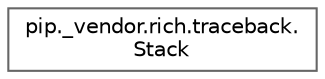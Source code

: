 digraph "Graphical Class Hierarchy"
{
 // LATEX_PDF_SIZE
  bgcolor="transparent";
  edge [fontname=Helvetica,fontsize=10,labelfontname=Helvetica,labelfontsize=10];
  node [fontname=Helvetica,fontsize=10,shape=box,height=0.2,width=0.4];
  rankdir="LR";
  Node0 [id="Node000000",label="pip._vendor.rich.traceback.\lStack",height=0.2,width=0.4,color="grey40", fillcolor="white", style="filled",URL="$classpip_1_1__vendor_1_1rich_1_1traceback_1_1_stack.html",tooltip=" "];
}
